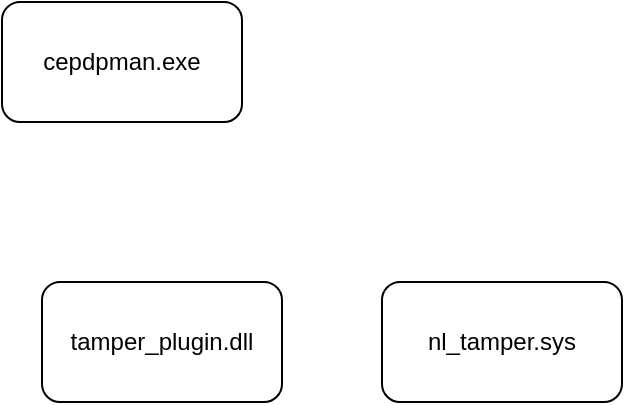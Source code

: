 <mxfile version="14.7.3" type="github" pages="2">
  <diagram id="kEl3cbJcu_3AWRkWCvuC" name="Page-1">
    <mxGraphModel dx="1422" dy="789" grid="1" gridSize="10" guides="1" tooltips="1" connect="1" arrows="1" fold="1" page="1" pageScale="1" pageWidth="850" pageHeight="1100" math="0" shadow="0">
      <root>
        <mxCell id="0" />
        <mxCell id="1" parent="0" />
        <mxCell id="KP8WJ8_PRSOfsoX8eqUK-1" value="nl_tamper.sys" style="rounded=1;whiteSpace=wrap;html=1;" vertex="1" parent="1">
          <mxGeometry x="530" y="370" width="120" height="60" as="geometry" />
        </mxCell>
        <mxCell id="KP8WJ8_PRSOfsoX8eqUK-2" value="tamper_plugin.dll" style="rounded=1;whiteSpace=wrap;html=1;" vertex="1" parent="1">
          <mxGeometry x="360" y="370" width="120" height="60" as="geometry" />
        </mxCell>
        <mxCell id="KP8WJ8_PRSOfsoX8eqUK-3" value="cepdpman.exe" style="rounded=1;whiteSpace=wrap;html=1;" vertex="1" parent="1">
          <mxGeometry x="340" y="230" width="120" height="60" as="geometry" />
        </mxCell>
      </root>
    </mxGraphModel>
  </diagram>
  <diagram id="OSVOGQKxmKQWKJUYL6PD" name="Page-2">
    <mxGraphModel dx="1422" dy="789" grid="1" gridSize="10" guides="1" tooltips="1" connect="1" arrows="1" fold="1" page="1" pageScale="1" pageWidth="850" pageHeight="1100" math="0" shadow="0">
      <root>
        <mxCell id="CqMN7jEW21CeQr7TeeHq-0" />
        <mxCell id="CqMN7jEW21CeQr7TeeHq-1" parent="CqMN7jEW21CeQr7TeeHq-0" />
        <mxCell id="CqMN7jEW21CeQr7TeeHq-13" value="" style="edgeStyle=orthogonalEdgeStyle;rounded=0;orthogonalLoop=1;jettySize=auto;html=1;" edge="1" parent="CqMN7jEW21CeQr7TeeHq-1" source="CqMN7jEW21CeQr7TeeHq-3" target="CqMN7jEW21CeQr7TeeHq-4">
          <mxGeometry relative="1" as="geometry" />
        </mxCell>
        <mxCell id="CqMN7jEW21CeQr7TeeHq-3" value="" style="strokeWidth=2;html=1;shape=mxgraph.flowchart.start_1;whiteSpace=wrap;" vertex="1" parent="CqMN7jEW21CeQr7TeeHq-1">
          <mxGeometry x="120" y="40" width="100" height="40" as="geometry" />
        </mxCell>
        <mxCell id="CqMN7jEW21CeQr7TeeHq-14" value="" style="edgeStyle=orthogonalEdgeStyle;rounded=0;orthogonalLoop=1;jettySize=auto;html=1;" edge="1" parent="CqMN7jEW21CeQr7TeeHq-1" source="CqMN7jEW21CeQr7TeeHq-4" target="CqMN7jEW21CeQr7TeeHq-5">
          <mxGeometry relative="1" as="geometry" />
        </mxCell>
        <mxCell id="CqMN7jEW21CeQr7TeeHq-4" value="ServiceStart" style="rounded=1;whiteSpace=wrap;html=1;absoluteArcSize=1;arcSize=14;strokeWidth=2;" vertex="1" parent="CqMN7jEW21CeQr7TeeHq-1">
          <mxGeometry x="90" y="120" width="160" height="40" as="geometry" />
        </mxCell>
        <mxCell id="CqMN7jEW21CeQr7TeeHq-15" value="" style="edgeStyle=orthogonalEdgeStyle;rounded=0;orthogonalLoop=1;jettySize=auto;html=1;" edge="1" parent="CqMN7jEW21CeQr7TeeHq-1" source="CqMN7jEW21CeQr7TeeHq-5" target="CqMN7jEW21CeQr7TeeHq-6">
          <mxGeometry relative="1" as="geometry" />
        </mxCell>
        <mxCell id="CqMN7jEW21CeQr7TeeHq-5" value="PCM_PluginLoad" style="rounded=1;whiteSpace=wrap;html=1;absoluteArcSize=1;arcSize=14;strokeWidth=2;" vertex="1" parent="CqMN7jEW21CeQr7TeeHq-1">
          <mxGeometry x="90" y="200" width="160" height="40" as="geometry" />
        </mxCell>
        <mxCell id="CqMN7jEW21CeQr7TeeHq-16" value="" style="edgeStyle=orthogonalEdgeStyle;rounded=0;orthogonalLoop=1;jettySize=auto;html=1;" edge="1" parent="CqMN7jEW21CeQr7TeeHq-1" source="CqMN7jEW21CeQr7TeeHq-6" target="CqMN7jEW21CeQr7TeeHq-7">
          <mxGeometry relative="1" as="geometry" />
        </mxCell>
        <mxCell id="CqMN7jEW21CeQr7TeeHq-6" value="GetAllPluginConfigFiles" style="rounded=1;whiteSpace=wrap;html=1;absoluteArcSize=1;arcSize=14;strokeWidth=2;" vertex="1" parent="CqMN7jEW21CeQr7TeeHq-1">
          <mxGeometry x="90" y="280" width="160" height="40" as="geometry" />
        </mxCell>
        <mxCell id="CqMN7jEW21CeQr7TeeHq-17" value="" style="edgeStyle=orthogonalEdgeStyle;rounded=0;orthogonalLoop=1;jettySize=auto;html=1;" edge="1" parent="CqMN7jEW21CeQr7TeeHq-1" source="CqMN7jEW21CeQr7TeeHq-7" target="CqMN7jEW21CeQr7TeeHq-8">
          <mxGeometry relative="1" as="geometry" />
        </mxCell>
        <mxCell id="CqMN7jEW21CeQr7TeeHq-7" value="GetAllPluginDlls" style="rounded=1;whiteSpace=wrap;html=1;absoluteArcSize=1;arcSize=14;strokeWidth=2;" vertex="1" parent="CqMN7jEW21CeQr7TeeHq-1">
          <mxGeometry x="90" y="360" width="160" height="40" as="geometry" />
        </mxCell>
        <mxCell id="CqMN7jEW21CeQr7TeeHq-18" value="" style="edgeStyle=orthogonalEdgeStyle;rounded=0;orthogonalLoop=1;jettySize=auto;html=1;" edge="1" parent="CqMN7jEW21CeQr7TeeHq-1" source="CqMN7jEW21CeQr7TeeHq-8" target="CqMN7jEW21CeQr7TeeHq-9">
          <mxGeometry relative="1" as="geometry" />
        </mxCell>
        <mxCell id="CqMN7jEW21CeQr7TeeHq-8" value="PluginDll Count &amp;gt; 0" style="strokeWidth=2;html=1;shape=mxgraph.flowchart.decision;whiteSpace=wrap;" vertex="1" parent="CqMN7jEW21CeQr7TeeHq-1">
          <mxGeometry x="70" y="440" width="200" height="60" as="geometry" />
        </mxCell>
        <mxCell id="CqMN7jEW21CeQr7TeeHq-9" value="LoadLibrary&lt;br&gt;PluginEntry= GetProcAddress&lt;br&gt;PluginEntry()" style="rounded=1;whiteSpace=wrap;html=1;absoluteArcSize=1;arcSize=14;strokeWidth=2;" vertex="1" parent="CqMN7jEW21CeQr7TeeHq-1">
          <mxGeometry x="80" y="540" width="180" height="60" as="geometry" />
        </mxCell>
        <mxCell id="CqMN7jEW21CeQr7TeeHq-12" value="" style="strokeWidth=2;html=1;shape=mxgraph.flowchart.terminator;whiteSpace=wrap;" vertex="1" parent="CqMN7jEW21CeQr7TeeHq-1">
          <mxGeometry x="250" y="640" width="100" height="40" as="geometry" />
        </mxCell>
        <mxCell id="CqMN7jEW21CeQr7TeeHq-20" value="" style="endArrow=classic;html=1;exitX=1;exitY=0.5;exitDx=0;exitDy=0;exitPerimeter=0;edgeStyle=orthogonalEdgeStyle;" edge="1" parent="CqMN7jEW21CeQr7TeeHq-1" source="CqMN7jEW21CeQr7TeeHq-8">
          <mxGeometry width="50" height="50" relative="1" as="geometry">
            <mxPoint x="400" y="420" as="sourcePoint" />
            <mxPoint x="300" y="640" as="targetPoint" />
            <Array as="points">
              <mxPoint x="300" y="470" />
            </Array>
          </mxGeometry>
        </mxCell>
        <mxCell id="CqMN7jEW21CeQr7TeeHq-21" value="N" style="text;html=1;align=center;verticalAlign=middle;resizable=0;points=[];autosize=1;strokeColor=none;" vertex="1" parent="CqMN7jEW21CeQr7TeeHq-1">
          <mxGeometry x="270" y="480" width="20" height="20" as="geometry" />
        </mxCell>
        <mxCell id="CqMN7jEW21CeQr7TeeHq-22" value="" style="endArrow=classic;html=1;edgeStyle=orthogonalEdgeStyle;exitX=0;exitY=0.5;exitDx=0;exitDy=0;" edge="1" parent="CqMN7jEW21CeQr7TeeHq-1" source="CqMN7jEW21CeQr7TeeHq-9">
          <mxGeometry width="50" height="50" relative="1" as="geometry">
            <mxPoint x="400" y="420" as="sourcePoint" />
            <mxPoint x="170" y="420" as="targetPoint" />
            <Array as="points">
              <mxPoint x="30" y="570" />
              <mxPoint x="30" y="420" />
            </Array>
          </mxGeometry>
        </mxCell>
        <mxCell id="CqMN7jEW21CeQr7TeeHq-23" value="SOFTWARE\\NextLabs\\Compliant Enterprise\\Policy Controller" style="text;html=1;align=center;verticalAlign=middle;resizable=0;points=[];autosize=1;strokeColor=none;" vertex="1" parent="CqMN7jEW21CeQr7TeeHq-1">
          <mxGeometry x="20" y="730" width="360" height="20" as="geometry" />
        </mxCell>
        <mxCell id="CqMN7jEW21CeQr7TeeHq-24" value="" style="strokeWidth=2;html=1;shape=mxgraph.flowchart.start_1;whiteSpace=wrap;" vertex="1" parent="CqMN7jEW21CeQr7TeeHq-1">
          <mxGeometry x="490" y="40" width="100" height="40" as="geometry" />
        </mxCell>
        <mxCell id="CqMN7jEW21CeQr7TeeHq-25" value="EnableFilterUnloadPriviledge" style="rounded=1;whiteSpace=wrap;html=1;absoluteArcSize=1;arcSize=14;strokeWidth=2;" vertex="1" parent="CqMN7jEW21CeQr7TeeHq-1">
          <mxGeometry x="440" y="110" width="200" height="40" as="geometry" />
        </mxCell>
        <mxCell id="CqMN7jEW21CeQr7TeeHq-26" value="StartNLTamperService(NLTamper)" style="rounded=1;whiteSpace=wrap;html=1;absoluteArcSize=1;arcSize=14;strokeWidth=2;" vertex="1" parent="CqMN7jEW21CeQr7TeeHq-1">
          <mxGeometry x="440" y="170" width="200" height="40" as="geometry" />
        </mxCell>
        <mxCell id="CqMN7jEW21CeQr7TeeHq-27" value="FilterConnectCommunicationPort" style="rounded=1;whiteSpace=wrap;html=1;absoluteArcSize=1;arcSize=14;strokeWidth=2;" vertex="1" parent="CqMN7jEW21CeQr7TeeHq-1">
          <mxGeometry x="440" y="230" width="200" height="40" as="geometry" />
        </mxCell>
        <mxCell id="CqMN7jEW21CeQr7TeeHq-45" value="" style="edgeStyle=orthogonalEdgeStyle;rounded=0;orthogonalLoop=1;jettySize=auto;html=1;exitX=0.5;exitY=1;exitDx=0;exitDy=0;entryX=0.5;entryY=0;entryDx=0;entryDy=0;" edge="1" parent="CqMN7jEW21CeQr7TeeHq-1" source="CqMN7jEW21CeQr7TeeHq-27" target="CqMN7jEW21CeQr7TeeHq-28">
          <mxGeometry relative="1" as="geometry">
            <mxPoint x="539" y="292" as="sourcePoint" />
            <mxPoint x="430" y="280" as="targetPoint" />
          </mxGeometry>
        </mxCell>
        <mxCell id="CqMN7jEW21CeQr7TeeHq-28" value="NLTamper_ExemptProcessId" style="rounded=1;whiteSpace=wrap;html=1;absoluteArcSize=1;arcSize=14;strokeWidth=2;fillColor=#dae8fc;strokeColor=#6c8ebf;" vertex="1" parent="CqMN7jEW21CeQr7TeeHq-1">
          <mxGeometry x="440" y="290" width="200" height="40" as="geometry" />
        </mxCell>
        <mxCell id="CqMN7jEW21CeQr7TeeHq-46" value="" style="edgeStyle=orthogonalEdgeStyle;rounded=0;orthogonalLoop=1;jettySize=auto;html=1;exitX=0.5;exitY=1;exitDx=0;exitDy=0;entryX=0.5;entryY=0;entryDx=0;entryDy=0;" edge="1" parent="CqMN7jEW21CeQr7TeeHq-1" source="CqMN7jEW21CeQr7TeeHq-28" target="CqMN7jEW21CeQr7TeeHq-29">
          <mxGeometry relative="1" as="geometry">
            <Array as="points">
              <mxPoint x="540" y="350" />
              <mxPoint x="540" y="350" />
            </Array>
          </mxGeometry>
        </mxCell>
        <mxCell id="CqMN7jEW21CeQr7TeeHq-29" value="ReadTamperConfig" style="rounded=1;whiteSpace=wrap;html=1;absoluteArcSize=1;arcSize=14;strokeWidth=2;" vertex="1" parent="CqMN7jEW21CeQr7TeeHq-1">
          <mxGeometry x="440" y="360" width="200" height="40" as="geometry" />
        </mxCell>
        <mxCell id="CqMN7jEW21CeQr7TeeHq-48" value="" style="edgeStyle=orthogonalEdgeStyle;rounded=0;orthogonalLoop=1;jettySize=auto;html=1;entryX=0.5;entryY=0;entryDx=0;entryDy=0;entryPerimeter=0;" edge="1" parent="CqMN7jEW21CeQr7TeeHq-1" source="CqMN7jEW21CeQr7TeeHq-30" target="CqMN7jEW21CeQr7TeeHq-36">
          <mxGeometry relative="1" as="geometry">
            <mxPoint x="730" y="730" as="targetPoint" />
          </mxGeometry>
        </mxCell>
        <mxCell id="CqMN7jEW21CeQr7TeeHq-30" value="Tamper proof items&amp;gt; 0" style="strokeWidth=2;html=1;shape=mxgraph.flowchart.decision;whiteSpace=wrap;" vertex="1" parent="CqMN7jEW21CeQr7TeeHq-1">
          <mxGeometry x="440" y="490" width="200" height="60" as="geometry" />
        </mxCell>
        <mxCell id="CqMN7jEW21CeQr7TeeHq-52" value="" style="edgeStyle=orthogonalEdgeStyle;rounded=0;orthogonalLoop=1;jettySize=auto;html=1;exitX=0.5;exitY=1;exitDx=0;exitDy=0;entryX=0.5;entryY=0;entryDx=0;entryDy=0;" edge="1" parent="CqMN7jEW21CeQr7TeeHq-1" source="CqMN7jEW21CeQr7TeeHq-29" target="CqMN7jEW21CeQr7TeeHq-31">
          <mxGeometry relative="1" as="geometry">
            <mxPoint x="420" y="409" as="targetPoint" />
          </mxGeometry>
        </mxCell>
        <mxCell id="CqMN7jEW21CeQr7TeeHq-31" value="NLTamperproofConfiguration_Load" style="rounded=1;whiteSpace=wrap;html=1;absoluteArcSize=1;arcSize=14;strokeWidth=2;fillColor=#d5e8d4;strokeColor=#82b366;" vertex="1" parent="CqMN7jEW21CeQr7TeeHq-1">
          <mxGeometry x="440" y="429" width="200" height="40" as="geometry" />
        </mxCell>
        <mxCell id="CqMN7jEW21CeQr7TeeHq-32" value="NLTamperproofConfiguration_Free" style="rounded=1;whiteSpace=wrap;html=1;absoluteArcSize=1;arcSize=14;strokeWidth=2;fillColor=#d5e8d4;strokeColor=#82b366;" vertex="1" parent="CqMN7jEW21CeQr7TeeHq-1">
          <mxGeometry x="440" y="720" width="200" height="40" as="geometry" />
        </mxCell>
        <mxCell id="CqMN7jEW21CeQr7TeeHq-49" value="" style="edgeStyle=orthogonalEdgeStyle;rounded=0;orthogonalLoop=1;jettySize=auto;html=1;" edge="1" parent="CqMN7jEW21CeQr7TeeHq-1" source="CqMN7jEW21CeQr7TeeHq-33" target="CqMN7jEW21CeQr7TeeHq-34">
          <mxGeometry relative="1" as="geometry" />
        </mxCell>
        <mxCell id="CqMN7jEW21CeQr7TeeHq-33" value="NLTamper_ProtectFile" style="rounded=1;whiteSpace=wrap;html=1;absoluteArcSize=1;arcSize=14;strokeWidth=2;fillColor=#dae8fc;strokeColor=#6c8ebf;" vertex="1" parent="CqMN7jEW21CeQr7TeeHq-1">
          <mxGeometry x="440" y="570" width="200" height="40" as="geometry" />
        </mxCell>
        <mxCell id="CqMN7jEW21CeQr7TeeHq-50" value="" style="edgeStyle=orthogonalEdgeStyle;rounded=0;orthogonalLoop=1;jettySize=auto;html=1;" edge="1" parent="CqMN7jEW21CeQr7TeeHq-1" source="CqMN7jEW21CeQr7TeeHq-34" target="CqMN7jEW21CeQr7TeeHq-32">
          <mxGeometry relative="1" as="geometry" />
        </mxCell>
        <mxCell id="CqMN7jEW21CeQr7TeeHq-34" value="WriteCommand" style="rounded=1;whiteSpace=wrap;html=1;absoluteArcSize=1;arcSize=14;strokeWidth=2;fillColor=#dae8fc;strokeColor=#6c8ebf;" vertex="1" parent="CqMN7jEW21CeQr7TeeHq-1">
          <mxGeometry x="440" y="640" width="200" height="40" as="geometry" />
        </mxCell>
        <mxCell id="CqMN7jEW21CeQr7TeeHq-36" value="" style="strokeWidth=2;html=1;shape=mxgraph.flowchart.terminator;whiteSpace=wrap;" vertex="1" parent="CqMN7jEW21CeQr7TeeHq-1">
          <mxGeometry x="680" y="720" width="100" height="40" as="geometry" />
        </mxCell>
        <mxCell id="CqMN7jEW21CeQr7TeeHq-40" value="" style="endArrow=classic;html=1;exitX=0.5;exitY=1;exitDx=0;exitDy=0;exitPerimeter=0;entryX=0.5;entryY=0;entryDx=0;entryDy=0;" edge="1" parent="CqMN7jEW21CeQr7TeeHq-1" source="CqMN7jEW21CeQr7TeeHq-24" target="CqMN7jEW21CeQr7TeeHq-25">
          <mxGeometry width="50" height="50" relative="1" as="geometry">
            <mxPoint x="400" y="320" as="sourcePoint" />
            <mxPoint x="450" y="270" as="targetPoint" />
          </mxGeometry>
        </mxCell>
        <mxCell id="CqMN7jEW21CeQr7TeeHq-41" value="" style="endArrow=classic;html=1;exitX=0.5;exitY=1;exitDx=0;exitDy=0;entryX=0.5;entryY=0;entryDx=0;entryDy=0;" edge="1" parent="CqMN7jEW21CeQr7TeeHq-1" source="CqMN7jEW21CeQr7TeeHq-25" target="CqMN7jEW21CeQr7TeeHq-26">
          <mxGeometry width="50" height="50" relative="1" as="geometry">
            <mxPoint x="550" y="90" as="sourcePoint" />
            <mxPoint x="550" y="120" as="targetPoint" />
          </mxGeometry>
        </mxCell>
        <mxCell id="CqMN7jEW21CeQr7TeeHq-42" value="" style="endArrow=classic;html=1;entryX=0.5;entryY=0;entryDx=0;entryDy=0;exitX=0.5;exitY=1;exitDx=0;exitDy=0;" edge="1" parent="CqMN7jEW21CeQr7TeeHq-1" source="CqMN7jEW21CeQr7TeeHq-26" target="CqMN7jEW21CeQr7TeeHq-27">
          <mxGeometry width="50" height="50" relative="1" as="geometry">
            <mxPoint x="540" y="220" as="sourcePoint" />
            <mxPoint x="550" y="180" as="targetPoint" />
          </mxGeometry>
        </mxCell>
        <mxCell id="CqMN7jEW21CeQr7TeeHq-51" value="" style="endArrow=classic;html=1;exitX=0.5;exitY=1;exitDx=0;exitDy=0;" edge="1" parent="CqMN7jEW21CeQr7TeeHq-1" source="CqMN7jEW21CeQr7TeeHq-31" target="CqMN7jEW21CeQr7TeeHq-30">
          <mxGeometry width="50" height="50" relative="1" as="geometry">
            <mxPoint x="550" y="470" as="sourcePoint" />
            <mxPoint x="450" y="470" as="targetPoint" />
          </mxGeometry>
        </mxCell>
        <mxCell id="CqMN7jEW21CeQr7TeeHq-53" value="" style="endArrow=classic;html=1;exitX=0.5;exitY=1;exitDx=0;exitDy=0;exitPerimeter=0;" edge="1" parent="CqMN7jEW21CeQr7TeeHq-1" source="CqMN7jEW21CeQr7TeeHq-30" target="CqMN7jEW21CeQr7TeeHq-33">
          <mxGeometry width="50" height="50" relative="1" as="geometry">
            <mxPoint x="400" y="520" as="sourcePoint" />
            <mxPoint x="450" y="470" as="targetPoint" />
          </mxGeometry>
        </mxCell>
        <mxCell id="CqMN7jEW21CeQr7TeeHq-54" value="Y" style="text;html=1;align=center;verticalAlign=middle;resizable=0;points=[];autosize=1;strokeColor=none;" vertex="1" parent="CqMN7jEW21CeQr7TeeHq-1">
          <mxGeometry x="506" y="548" width="20" height="20" as="geometry" />
        </mxCell>
        <mxCell id="CqMN7jEW21CeQr7TeeHq-55" value="N" style="text;html=1;align=center;verticalAlign=middle;resizable=0;points=[];autosize=1;strokeColor=none;" vertex="1" parent="CqMN7jEW21CeQr7TeeHq-1">
          <mxGeometry x="650" y="520" width="20" height="20" as="geometry" />
        </mxCell>
        <mxCell id="CqMN7jEW21CeQr7TeeHq-56" value="" style="endArrow=classic;html=1;exitX=0;exitY=0.5;exitDx=0;exitDy=0;edgeStyle=orthogonalEdgeStyle;" edge="1" parent="CqMN7jEW21CeQr7TeeHq-1" source="CqMN7jEW21CeQr7TeeHq-32">
          <mxGeometry width="50" height="50" relative="1" as="geometry">
            <mxPoint x="400" y="520" as="sourcePoint" />
            <mxPoint x="540" y="480" as="targetPoint" />
            <Array as="points">
              <mxPoint x="400" y="740" />
              <mxPoint x="400" y="480" />
            </Array>
          </mxGeometry>
        </mxCell>
        <mxCell id="CqMN7jEW21CeQr7TeeHq-57" value="nl_tamper_lib" style="rounded=1;whiteSpace=wrap;html=1;absoluteArcSize=1;arcSize=14;strokeWidth=2;fillColor=#dae8fc;strokeColor=#6c8ebf;" vertex="1" parent="CqMN7jEW21CeQr7TeeHq-1">
          <mxGeometry x="200" y="860" width="160" height="40" as="geometry" />
        </mxCell>
        <mxCell id="CqMN7jEW21CeQr7TeeHq-58" value="nlTamperproofConfig.dll" style="rounded=1;whiteSpace=wrap;html=1;absoluteArcSize=1;arcSize=14;strokeWidth=2;fillColor=#d5e8d4;strokeColor=#82b366;" vertex="1" parent="CqMN7jEW21CeQr7TeeHq-1">
          <mxGeometry x="201" y="920" width="159" height="40" as="geometry" />
        </mxCell>
        <mxCell id="CqMN7jEW21CeQr7TeeHq-59" value="nl_tamper_plugin.dll" style="rounded=1;whiteSpace=wrap;html=1;absoluteArcSize=1;arcSize=14;strokeWidth=2;fillColor=#fff2cc;strokeColor=#d6b656;gradientColor=#ffffff;" vertex="1" parent="CqMN7jEW21CeQr7TeeHq-1">
          <mxGeometry x="440" y="810" width="200" height="150" as="geometry" />
        </mxCell>
      </root>
    </mxGraphModel>
  </diagram>
</mxfile>
